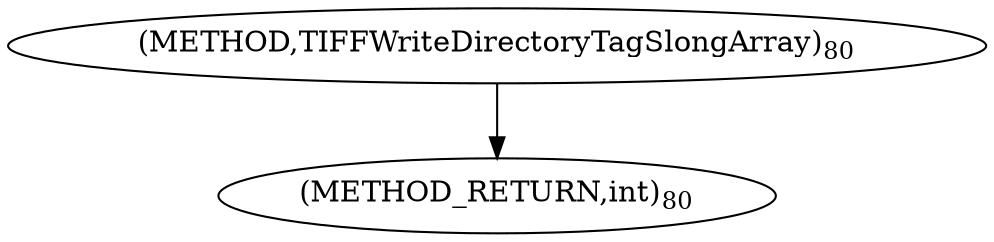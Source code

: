 digraph "TIFFWriteDirectoryTagSlongArray" {  
"64033" [label = <(METHOD,TIFFWriteDirectoryTagSlongArray)<SUB>80</SUB>> ]
"64040" [label = <(METHOD_RETURN,int)<SUB>80</SUB>> ]
  "64033" -> "64040" 
}
